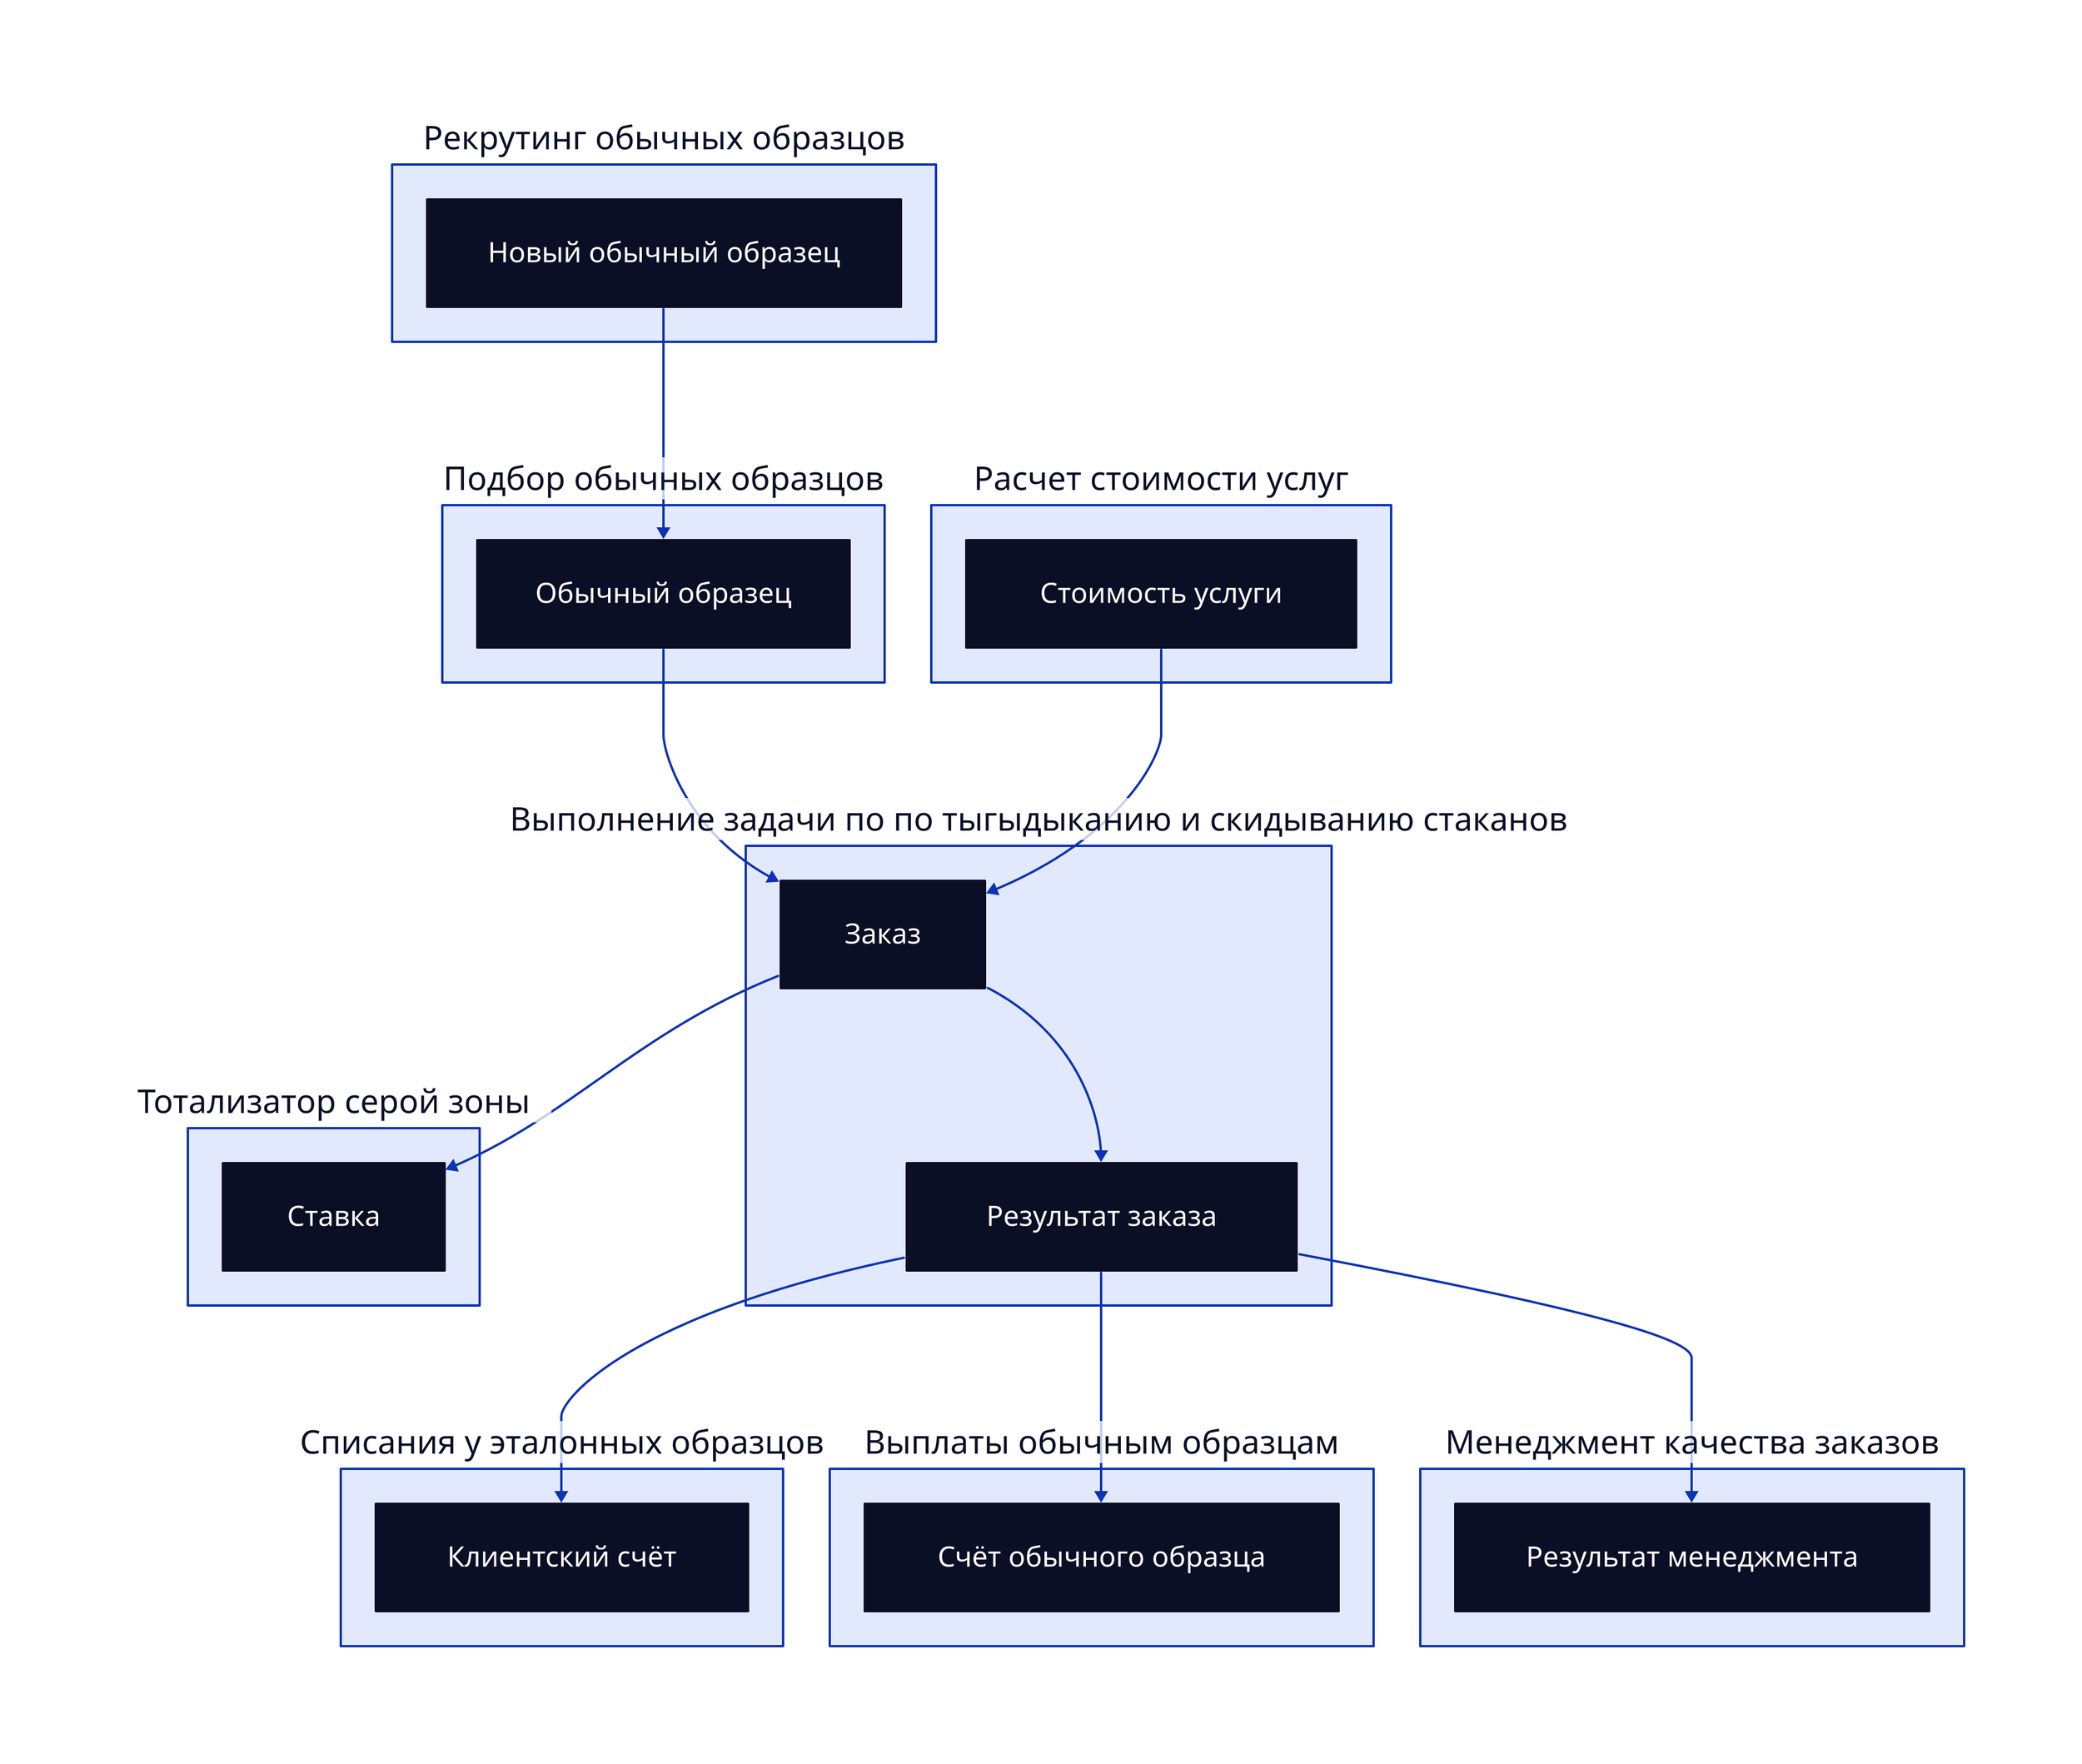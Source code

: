 recruting_service:Рекрутинг обычных образцов{
    shape: rectangle
    new_worker: Новый обычный образец{
        shape: class
    }
}

get_workers_service:Подбор обычных образцов{
    shape: rectangle
    worker_for_order: Обычный образец{
        shape: class
    }
}
recruting_service.new_worker->get_workers_service.worker_for_order

betting_service:Тотализатор серой зоны{
    shape: rectangle

    bet: Ставка{
        shape: class
    }

}

money_debit_service:Списания у эталонных образцов{
    shape: rectangle

    client_account: Клиентский счёт{
        shape: class
    }
}

money_payment_service:Выплаты обычным образцам{
    shape: rectangle
    worker_account: Счёт обычного образца{
        shape: class
    }
}

quality_control_service:Менеджмент качества заказов{
    shape: rectangle

    managment_result: Результат менеджмента{
        shape: class
    }
}

orders_service:Выполнение задачи по по тыгыдыканию и скидыванию стаканов{
    shape: rectangle
    
    order: Заказ{
        shape: class
    }
    
    order_result: Результат заказа{
        shape: class
    }
}

orders_service.order->orders_service.order_result
orders_service.order_result->quality_control_service.managment_result

orders_service.order->betting_service.bet

get_workers_service.worker_for_order->orders_service.order

calculation_service:Расчет стоимости услуг{
    shape: rectangle

    client_service_price: Стоимость услуги{
        shape: class
    }
}

calculation_service.client_service_price->orders_service.order

money_debit_service.client_account<-orders_service.order_result
money_payment_service.worker_account<-orders_service.order_result